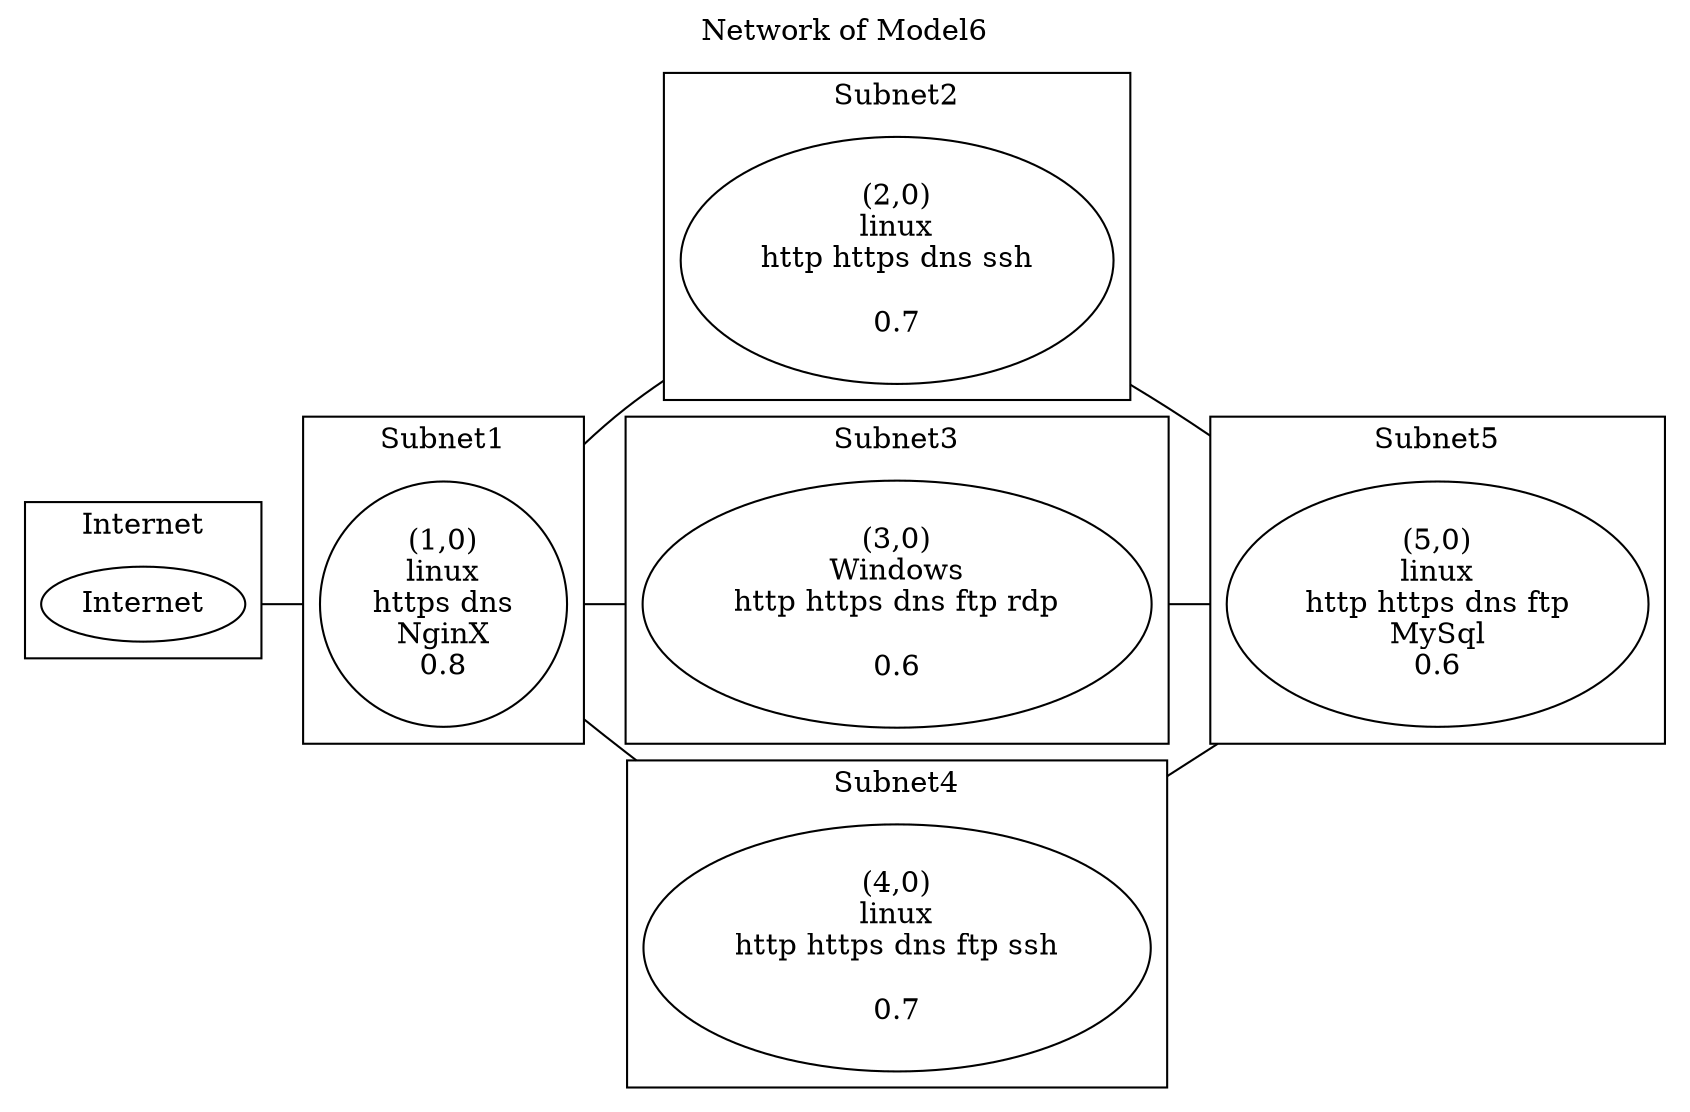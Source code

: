 // Network
graph Network {
	graph [compound=true label="Network of Model6" labelloc=t rankdir=LR]
	subgraph cluster_internet {
		label=Internet
		Internet
	}
	subgraph cluster_subnet1 {
		label=Subnet1
		"(1,0)"
	}
	subgraph cluster_subnet2 {
		label=Subnet2
		"(2,0)"
	}
	subgraph cluster_subnet3 {
		label=Subnet3
		"(3,0)"
	}
	subgraph cluster_subnet4 {
		label=Subnet4
		"(4,0)"
	}
	subgraph cluster_subnet5 {
		label=Subnet5
		"(5,0)"
	}
	"(1,0)" [label="(1,0)\nlinux\nhttps dns\nNginX\n0.8"]
	"(2,0)" [label="(2,0)\nlinux\nhttp https dns ssh\n\n0.7"]
	"(3,0)" [label="(3,0)\nWindows\nhttp https dns ftp rdp\n\n0.6"]
	"(4,0)" [label="(4,0)\nlinux\nhttp https dns ftp ssh\n\n0.7"]
	"(5,0)" [label="(5,0)\nlinux\nhttp https dns ftp\nMySql\n0.6"]
	Internet -- "(1,0)" [lhead=cluster_subnet1 ltail=cluster_internet]
	"(1,0)" -- "(2,0)" [lhead=cluster_subnet2 ltail=cluster_subnet1]
	"(1,0)" -- "(3,0)" [lhead=cluster_subnet3 ltail=cluster_subnet1]
	"(1,0)" -- "(4,0)" [lhead=cluster_subnet4 ltail=cluster_subnet1]
	"(2,0)" -- "(5,0)" [lhead=cluster_subnet5 ltail=cluster_subnet2]
	"(3,0)" -- "(5,0)" [lhead=cluster_subnet5 ltail=cluster_subnet3]
	"(4,0)" -- "(5,0)" [lhead=cluster_subnet5 ltail=cluster_subnet4]
}
